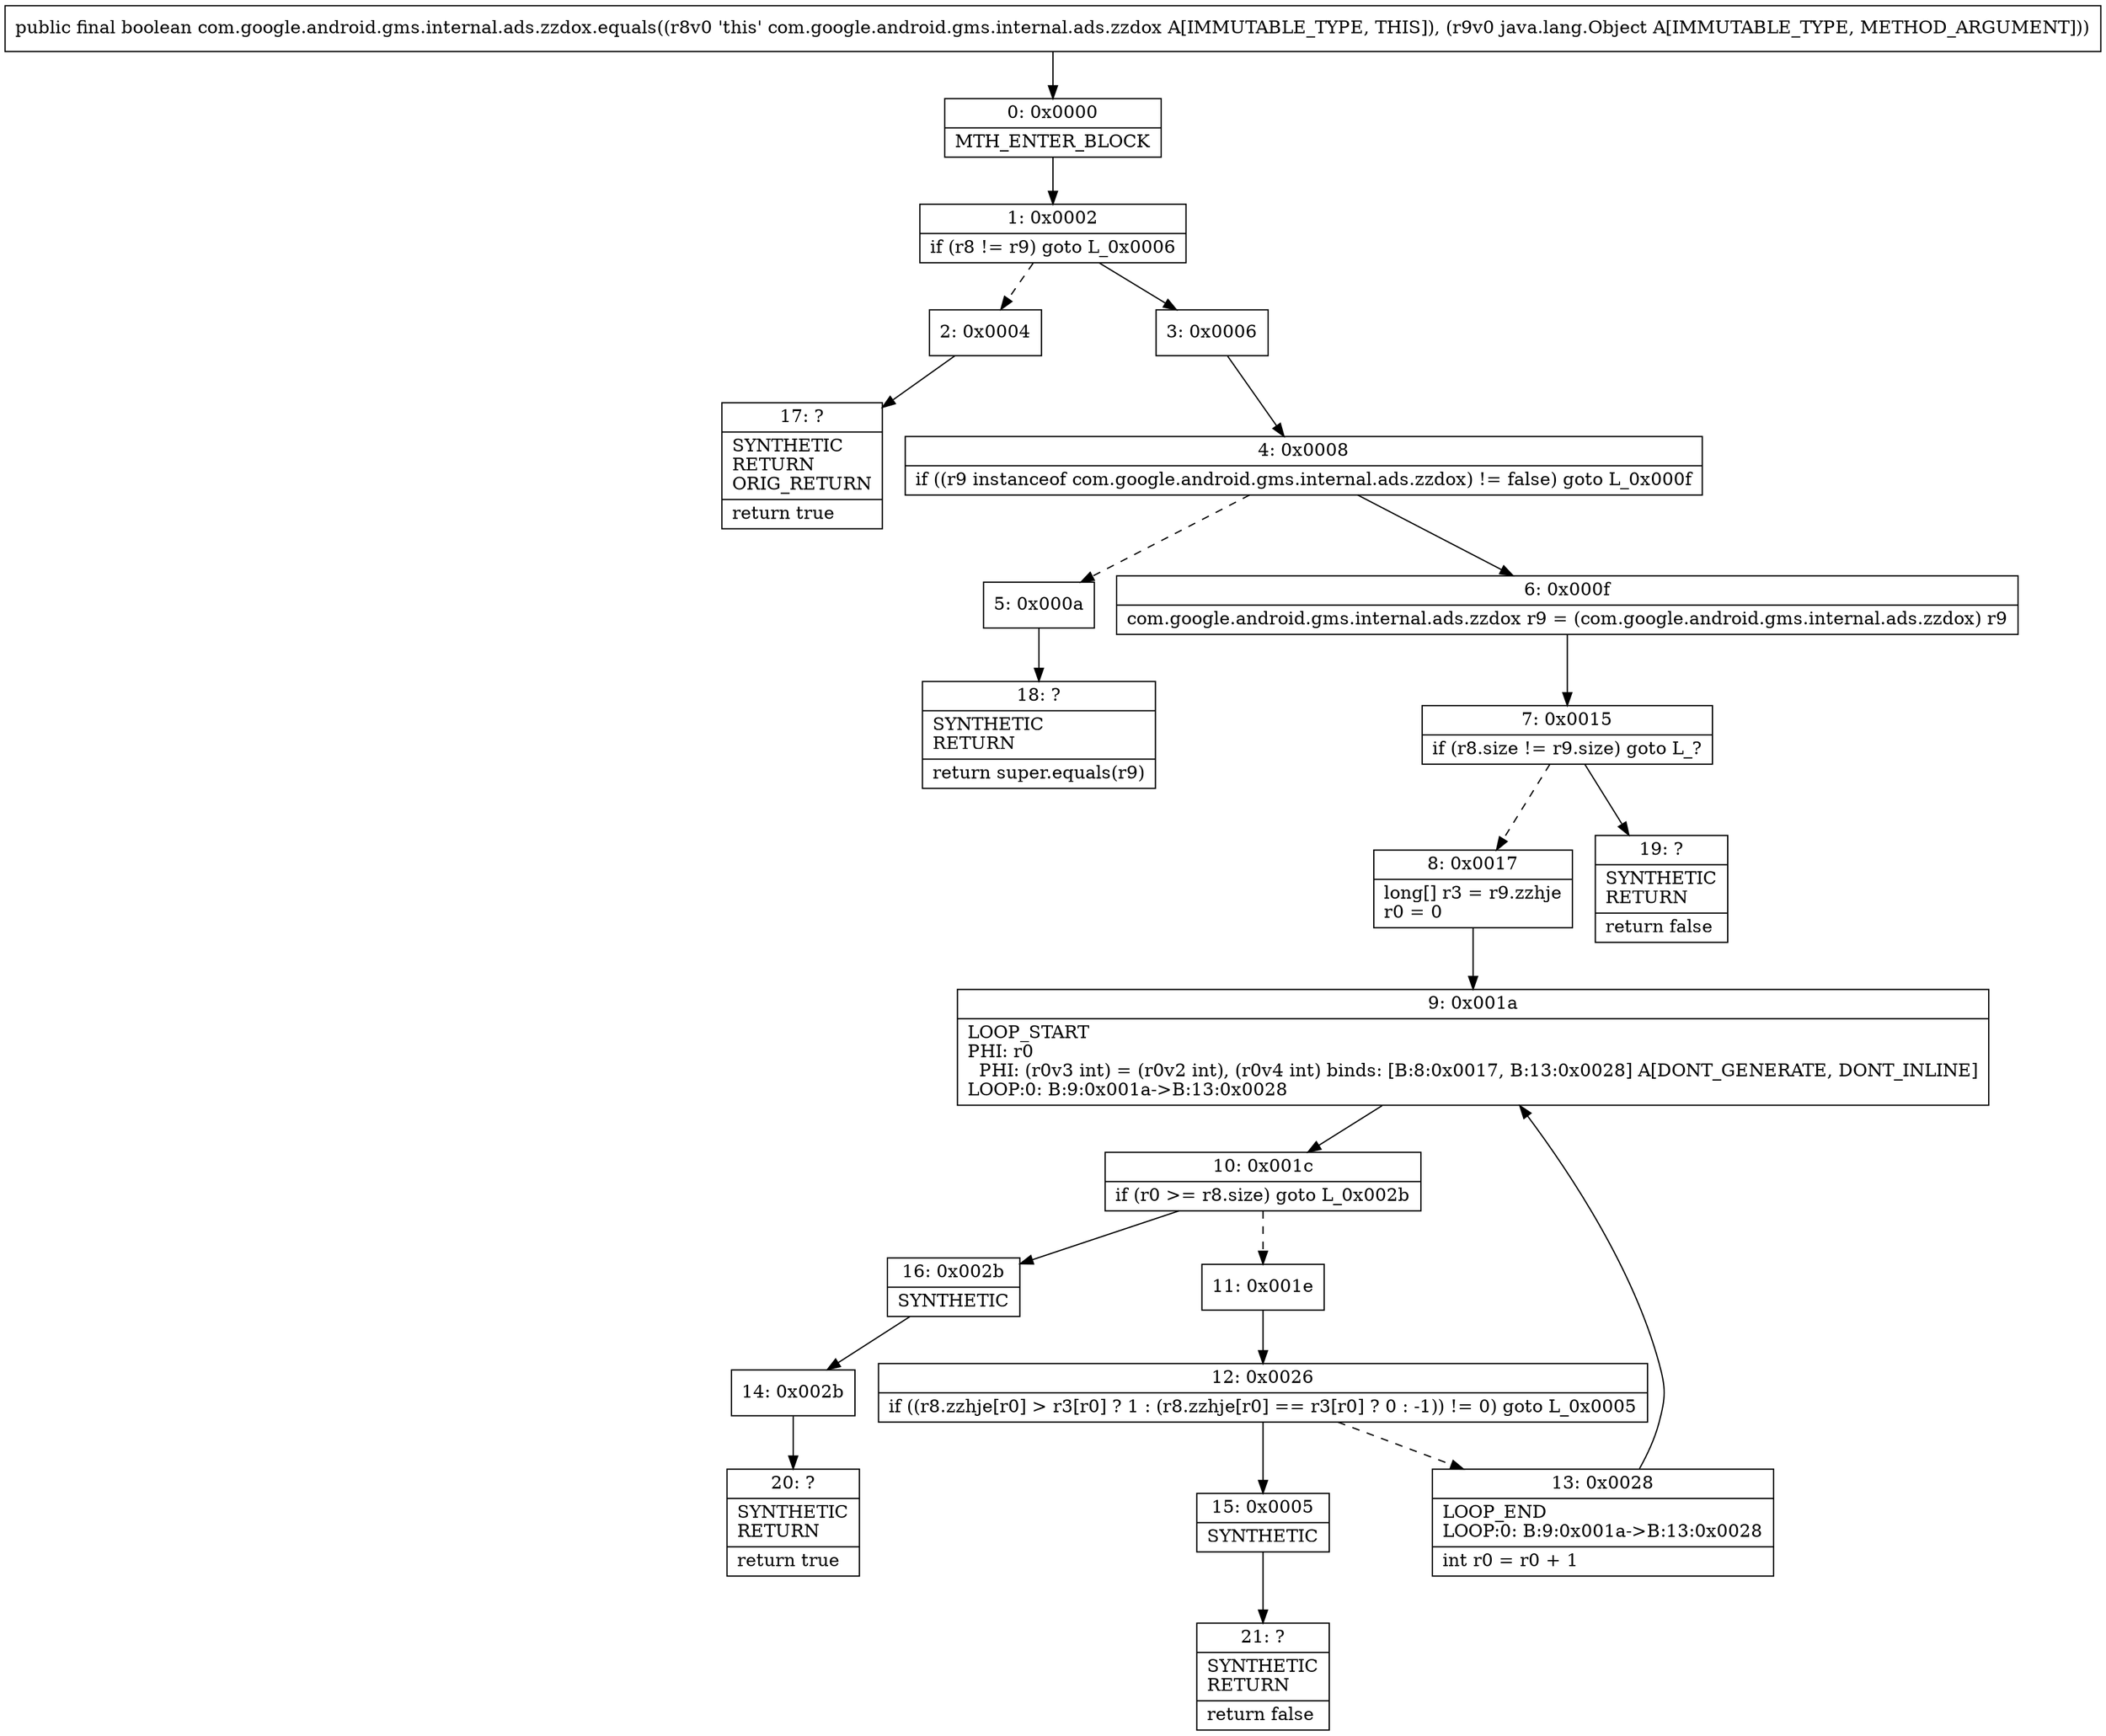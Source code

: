 digraph "CFG forcom.google.android.gms.internal.ads.zzdox.equals(Ljava\/lang\/Object;)Z" {
Node_0 [shape=record,label="{0\:\ 0x0000|MTH_ENTER_BLOCK\l}"];
Node_1 [shape=record,label="{1\:\ 0x0002|if (r8 != r9) goto L_0x0006\l}"];
Node_2 [shape=record,label="{2\:\ 0x0004}"];
Node_3 [shape=record,label="{3\:\ 0x0006}"];
Node_4 [shape=record,label="{4\:\ 0x0008|if ((r9 instanceof com.google.android.gms.internal.ads.zzdox) != false) goto L_0x000f\l}"];
Node_5 [shape=record,label="{5\:\ 0x000a}"];
Node_6 [shape=record,label="{6\:\ 0x000f|com.google.android.gms.internal.ads.zzdox r9 = (com.google.android.gms.internal.ads.zzdox) r9\l}"];
Node_7 [shape=record,label="{7\:\ 0x0015|if (r8.size != r9.size) goto L_?\l}"];
Node_8 [shape=record,label="{8\:\ 0x0017|long[] r3 = r9.zzhje\lr0 = 0\l}"];
Node_9 [shape=record,label="{9\:\ 0x001a|LOOP_START\lPHI: r0 \l  PHI: (r0v3 int) = (r0v2 int), (r0v4 int) binds: [B:8:0x0017, B:13:0x0028] A[DONT_GENERATE, DONT_INLINE]\lLOOP:0: B:9:0x001a\-\>B:13:0x0028\l}"];
Node_10 [shape=record,label="{10\:\ 0x001c|if (r0 \>= r8.size) goto L_0x002b\l}"];
Node_11 [shape=record,label="{11\:\ 0x001e}"];
Node_12 [shape=record,label="{12\:\ 0x0026|if ((r8.zzhje[r0] \> r3[r0] ? 1 : (r8.zzhje[r0] == r3[r0] ? 0 : \-1)) != 0) goto L_0x0005\l}"];
Node_13 [shape=record,label="{13\:\ 0x0028|LOOP_END\lLOOP:0: B:9:0x001a\-\>B:13:0x0028\l|int r0 = r0 + 1\l}"];
Node_14 [shape=record,label="{14\:\ 0x002b}"];
Node_15 [shape=record,label="{15\:\ 0x0005|SYNTHETIC\l}"];
Node_16 [shape=record,label="{16\:\ 0x002b|SYNTHETIC\l}"];
Node_17 [shape=record,label="{17\:\ ?|SYNTHETIC\lRETURN\lORIG_RETURN\l|return true\l}"];
Node_18 [shape=record,label="{18\:\ ?|SYNTHETIC\lRETURN\l|return super.equals(r9)\l}"];
Node_19 [shape=record,label="{19\:\ ?|SYNTHETIC\lRETURN\l|return false\l}"];
Node_20 [shape=record,label="{20\:\ ?|SYNTHETIC\lRETURN\l|return true\l}"];
Node_21 [shape=record,label="{21\:\ ?|SYNTHETIC\lRETURN\l|return false\l}"];
MethodNode[shape=record,label="{public final boolean com.google.android.gms.internal.ads.zzdox.equals((r8v0 'this' com.google.android.gms.internal.ads.zzdox A[IMMUTABLE_TYPE, THIS]), (r9v0 java.lang.Object A[IMMUTABLE_TYPE, METHOD_ARGUMENT])) }"];
MethodNode -> Node_0;
Node_0 -> Node_1;
Node_1 -> Node_2[style=dashed];
Node_1 -> Node_3;
Node_2 -> Node_17;
Node_3 -> Node_4;
Node_4 -> Node_5[style=dashed];
Node_4 -> Node_6;
Node_5 -> Node_18;
Node_6 -> Node_7;
Node_7 -> Node_8[style=dashed];
Node_7 -> Node_19;
Node_8 -> Node_9;
Node_9 -> Node_10;
Node_10 -> Node_11[style=dashed];
Node_10 -> Node_16;
Node_11 -> Node_12;
Node_12 -> Node_13[style=dashed];
Node_12 -> Node_15;
Node_13 -> Node_9;
Node_14 -> Node_20;
Node_15 -> Node_21;
Node_16 -> Node_14;
}


